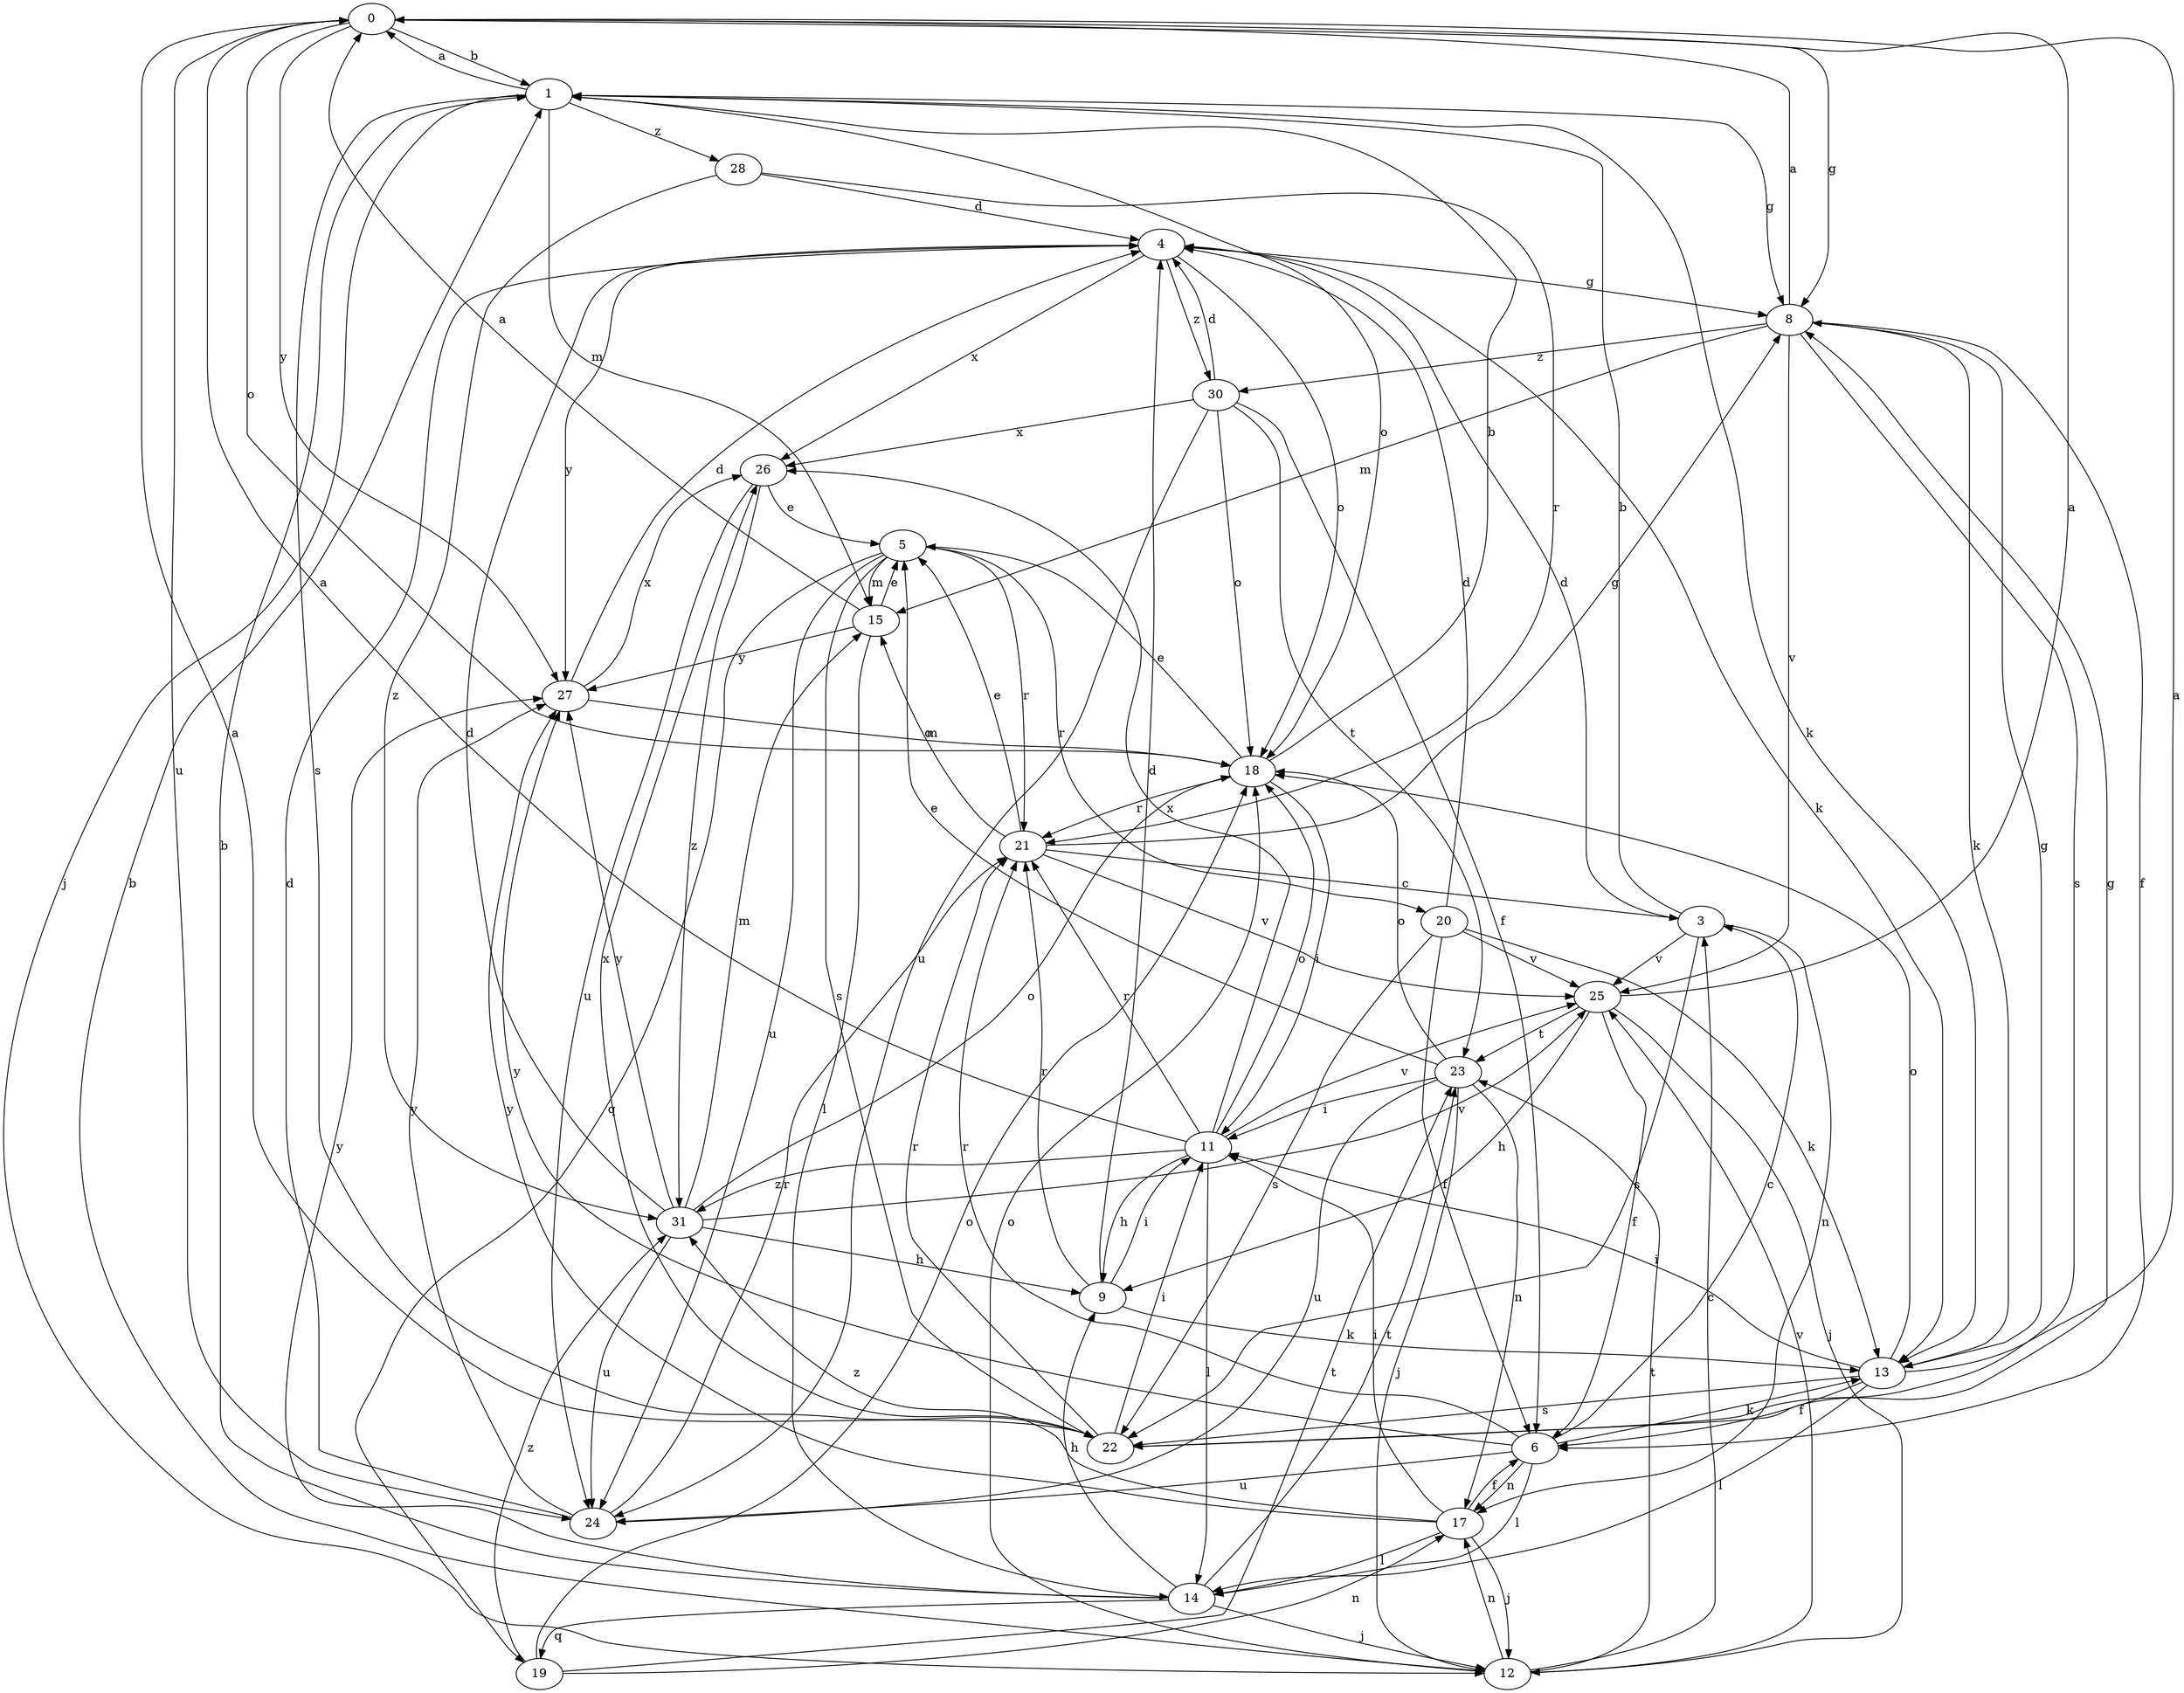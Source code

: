 strict digraph  {
0;
1;
3;
4;
5;
6;
8;
9;
11;
12;
13;
14;
15;
17;
18;
19;
20;
21;
22;
23;
24;
25;
26;
27;
28;
30;
31;
0 -> 1  [label=b];
0 -> 8  [label=g];
0 -> 18  [label=o];
0 -> 24  [label=u];
0 -> 27  [label=y];
1 -> 0  [label=a];
1 -> 8  [label=g];
1 -> 12  [label=j];
1 -> 13  [label=k];
1 -> 15  [label=m];
1 -> 18  [label=o];
1 -> 22  [label=s];
1 -> 28  [label=z];
3 -> 1  [label=b];
3 -> 4  [label=d];
3 -> 17  [label=n];
3 -> 22  [label=s];
3 -> 25  [label=v];
4 -> 8  [label=g];
4 -> 13  [label=k];
4 -> 18  [label=o];
4 -> 26  [label=x];
4 -> 27  [label=y];
4 -> 30  [label=z];
5 -> 15  [label=m];
5 -> 19  [label=q];
5 -> 20  [label=r];
5 -> 21  [label=r];
5 -> 22  [label=s];
5 -> 24  [label=u];
6 -> 3  [label=c];
6 -> 13  [label=k];
6 -> 14  [label=l];
6 -> 17  [label=n];
6 -> 21  [label=r];
6 -> 24  [label=u];
6 -> 27  [label=y];
8 -> 0  [label=a];
8 -> 6  [label=f];
8 -> 13  [label=k];
8 -> 15  [label=m];
8 -> 22  [label=s];
8 -> 25  [label=v];
8 -> 30  [label=z];
9 -> 4  [label=d];
9 -> 11  [label=i];
9 -> 13  [label=k];
9 -> 21  [label=r];
11 -> 0  [label=a];
11 -> 9  [label=h];
11 -> 14  [label=l];
11 -> 18  [label=o];
11 -> 21  [label=r];
11 -> 25  [label=v];
11 -> 26  [label=x];
11 -> 31  [label=z];
12 -> 1  [label=b];
12 -> 3  [label=c];
12 -> 17  [label=n];
12 -> 18  [label=o];
12 -> 23  [label=t];
12 -> 25  [label=v];
13 -> 0  [label=a];
13 -> 6  [label=f];
13 -> 8  [label=g];
13 -> 11  [label=i];
13 -> 14  [label=l];
13 -> 18  [label=o];
13 -> 22  [label=s];
14 -> 1  [label=b];
14 -> 9  [label=h];
14 -> 12  [label=j];
14 -> 19  [label=q];
14 -> 23  [label=t];
14 -> 27  [label=y];
15 -> 0  [label=a];
15 -> 5  [label=e];
15 -> 14  [label=l];
15 -> 27  [label=y];
17 -> 6  [label=f];
17 -> 11  [label=i];
17 -> 12  [label=j];
17 -> 14  [label=l];
17 -> 27  [label=y];
17 -> 31  [label=z];
18 -> 1  [label=b];
18 -> 5  [label=e];
18 -> 11  [label=i];
18 -> 21  [label=r];
19 -> 17  [label=n];
19 -> 18  [label=o];
19 -> 23  [label=t];
19 -> 31  [label=z];
20 -> 4  [label=d];
20 -> 6  [label=f];
20 -> 13  [label=k];
20 -> 22  [label=s];
20 -> 25  [label=v];
21 -> 3  [label=c];
21 -> 5  [label=e];
21 -> 8  [label=g];
21 -> 15  [label=m];
21 -> 25  [label=v];
22 -> 0  [label=a];
22 -> 8  [label=g];
22 -> 11  [label=i];
22 -> 21  [label=r];
22 -> 26  [label=x];
23 -> 5  [label=e];
23 -> 11  [label=i];
23 -> 12  [label=j];
23 -> 17  [label=n];
23 -> 18  [label=o];
23 -> 24  [label=u];
24 -> 4  [label=d];
24 -> 21  [label=r];
24 -> 27  [label=y];
25 -> 0  [label=a];
25 -> 6  [label=f];
25 -> 9  [label=h];
25 -> 12  [label=j];
25 -> 23  [label=t];
26 -> 5  [label=e];
26 -> 24  [label=u];
26 -> 31  [label=z];
27 -> 4  [label=d];
27 -> 18  [label=o];
27 -> 26  [label=x];
28 -> 4  [label=d];
28 -> 21  [label=r];
28 -> 31  [label=z];
30 -> 4  [label=d];
30 -> 6  [label=f];
30 -> 18  [label=o];
30 -> 23  [label=t];
30 -> 24  [label=u];
30 -> 26  [label=x];
31 -> 4  [label=d];
31 -> 9  [label=h];
31 -> 15  [label=m];
31 -> 18  [label=o];
31 -> 24  [label=u];
31 -> 25  [label=v];
31 -> 27  [label=y];
}
